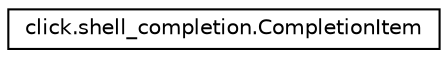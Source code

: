 digraph "Graphical Class Hierarchy"
{
 // LATEX_PDF_SIZE
  edge [fontname="Helvetica",fontsize="10",labelfontname="Helvetica",labelfontsize="10"];
  node [fontname="Helvetica",fontsize="10",shape=record];
  rankdir="LR";
  Node0 [label="click.shell_completion.CompletionItem",height=0.2,width=0.4,color="black", fillcolor="white", style="filled",URL="$classclick_1_1shell__completion_1_1CompletionItem.html",tooltip=" "];
}
